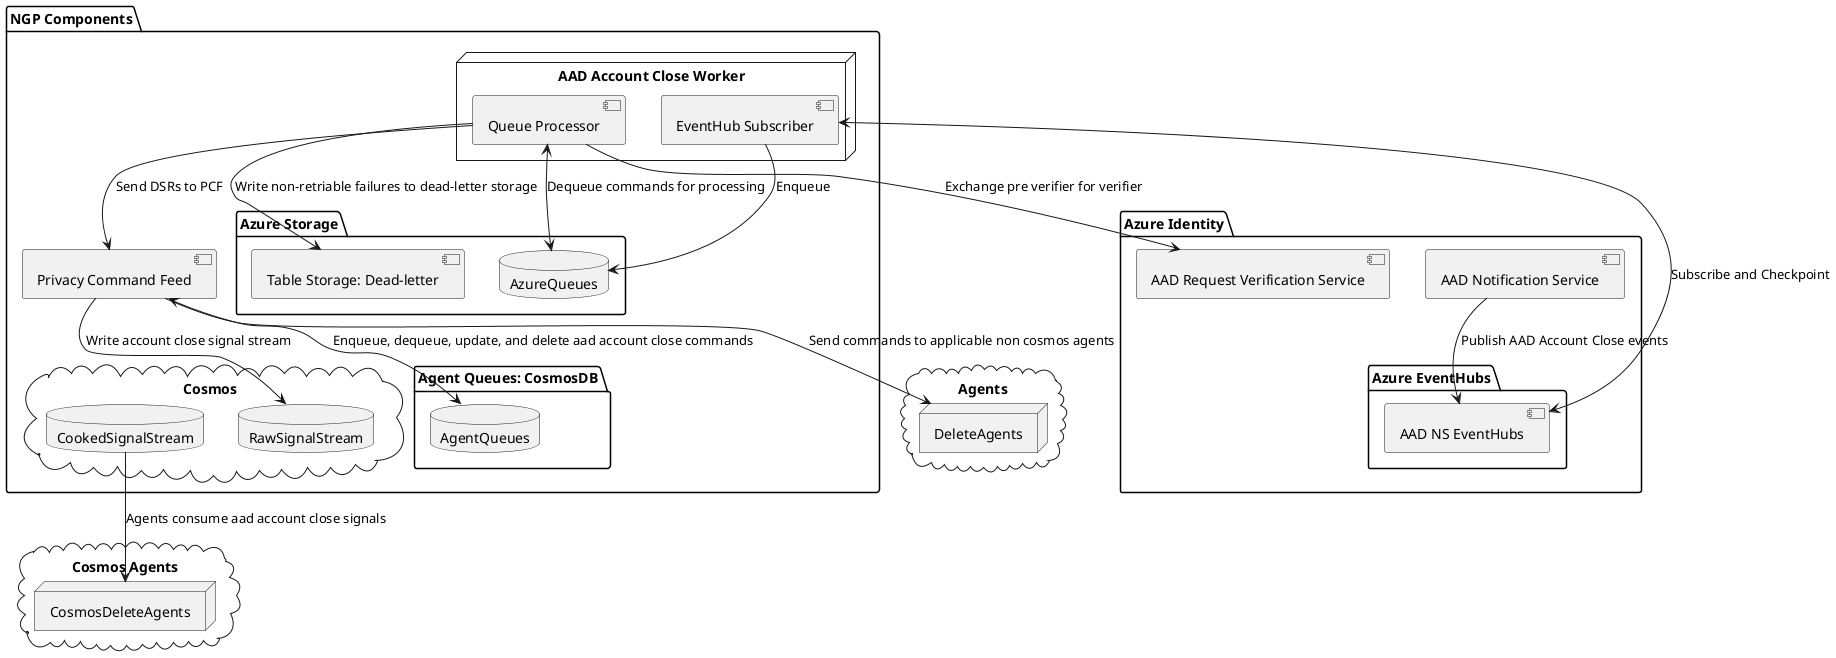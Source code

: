 @startuml AADAccountClose Architecture



folder "Azure Identity" {
    node [AAD Notification Service]

    folder "Azure EventHubs" {
        database [AAD NS EventHubs]
    }

    node [AAD Request Verification Service]
}

folder "NGP Components" {
    node "AAD Account Close Worker" {
        node [EventHub Subscriber]
        node [Queue Processor]
    }
    node [Privacy Command Feed]

    folder "Azure Storage" {
        database AzureQueues
        database [Table Storage: Dead-letter]
    }
    
    cloud "Cosmos" {
        database RawSignalStream
        database CookedSignalStream
    }

    folder "Agent Queues: CosmosDB" {
        database AgentQueues
    }
}

cloud "Agents" {
    node DeleteAgents
}

cloud "Cosmos Agents" {
    node CosmosDeleteAgents
}

[AAD Notification Service] --> [AAD NS EventHubs] : Publish AAD Account Close events
[EventHub Subscriber] <--> [AAD NS EventHubs] : Subscribe and Checkpoint

[EventHub Subscriber] --> AzureQueues : Enqueue
[Queue Processor] --> [AAD Request Verification Service] : Exchange pre verifier for verifier
[Queue Processor] <--> AzureQueues : Dequeue commands for processing
[Queue Processor] --> [Table Storage: Dead-letter] : Write non-retriable failures to dead-letter storage
[Queue Processor] --> [Privacy Command Feed] : Send DSRs to PCF

[Privacy Command Feed] <--> AgentQueues : Enqueue, dequeue, update, and delete aad account close commands

[Privacy Command Feed] --> DeleteAgents : Send commands to applicable non cosmos agents

[Privacy Command Feed] --> RawSignalStream : Write account close signal stream
CookedSignalStream --> CosmosDeleteAgents : Agents consume aad account close signals

@enduml